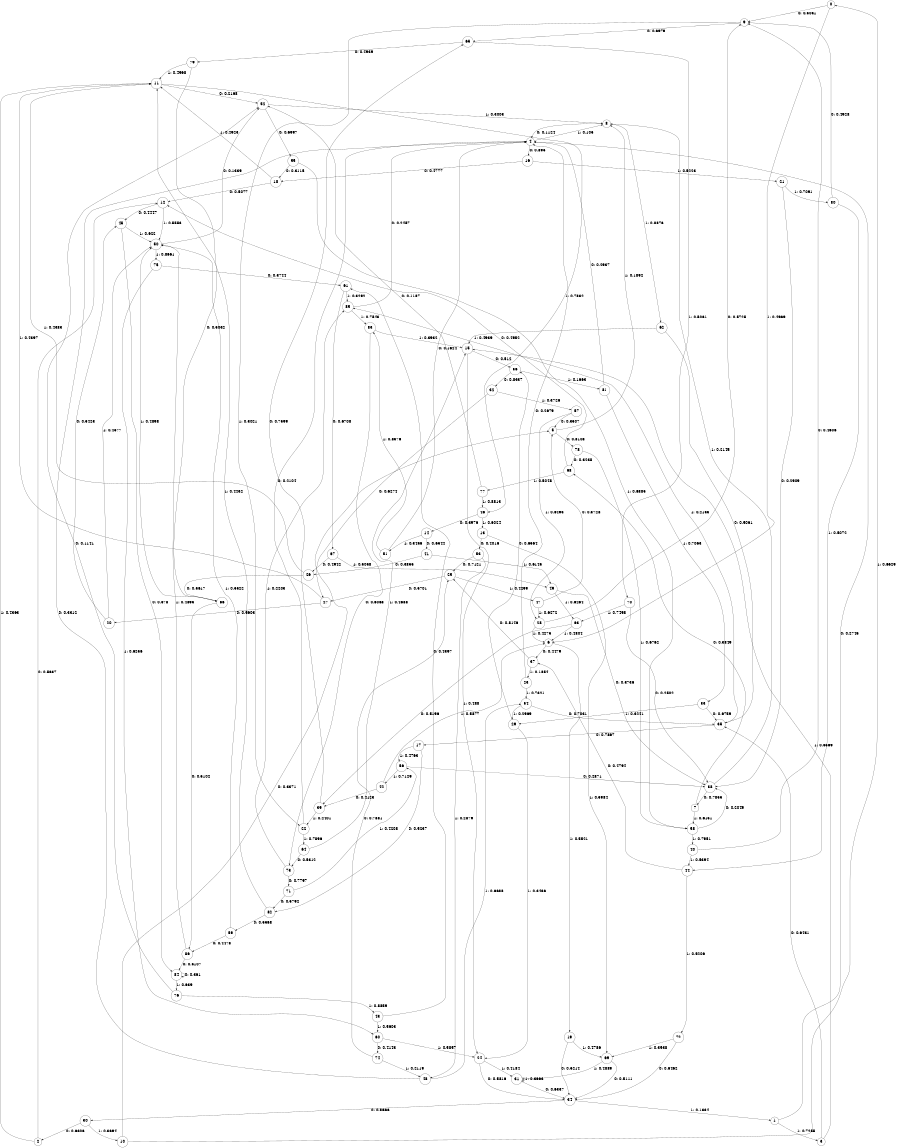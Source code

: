 digraph "ch20randomL8" {
size = "6,8.5";
ratio = "fill";
node [shape = circle];
node [fontsize = 24];
edge [fontsize = 24];
0 -> 9 [label = "0: 0.5031   "];
0 -> 6 [label = "1: 0.4969   "];
1 -> 4 [label = "0: 0.2745   "];
1 -> 3 [label = "1: 0.7255   "];
2 -> 12 [label = "0: 0.5637   "];
2 -> 11 [label = "1: 0.4363   "];
3 -> 35 [label = "0: 0.6431   "];
3 -> 15 [label = "1: 0.3569   "];
4 -> 16 [label = "0: 0.895    "];
4 -> 8 [label = "1: 0.105    "];
5 -> 78 [label = "0: 0.8108   "];
5 -> 8 [label = "1: 0.1892   "];
6 -> 37 [label = "0: 0.4479   "];
6 -> 19 [label = "1: 0.5521   "];
7 -> 68 [label = "0: 0.3849   "];
7 -> 58 [label = "1: 0.6151   "];
8 -> 4 [label = "0: 0.1124   "];
8 -> 62 [label = "1: 0.8876   "];
9 -> 65 [label = "0: 0.6979   "];
9 -> 22 [label = "1: 0.3021   "];
10 -> 5 [label = "0: 0.3371   "];
10 -> 0 [label = "1: 0.6629   "];
11 -> 52 [label = "0: 0.2168   "];
11 -> 46 [label = "1: 0.7832   "];
12 -> 45 [label = "0: 0.4447   "];
12 -> 50 [label = "1: 0.5553   "];
13 -> 53 [label = "0: 0.4016   "];
13 -> 69 [label = "1: 0.5984   "];
14 -> 41 [label = "0: 0.6544   "];
14 -> 51 [label = "1: 0.3456   "];
15 -> 36 [label = "0: 0.512    "];
15 -> 24 [label = "1: 0.488    "];
16 -> 18 [label = "0: 0.4777   "];
16 -> 21 [label = "1: 0.5223   "];
17 -> 82 [label = "0: 0.5237   "];
17 -> 56 [label = "1: 0.4763   "];
18 -> 12 [label = "0: 0.5077   "];
18 -> 11 [label = "1: 0.4923   "];
19 -> 34 [label = "0: 0.5214   "];
19 -> 69 [label = "1: 0.4786   "];
20 -> 45 [label = "0: 0.5423   "];
20 -> 50 [label = "1: 0.4577   "];
21 -> 38 [label = "0: 0.2909   "];
21 -> 80 [label = "1: 0.7091   "];
22 -> 4 [label = "0: 0.2104   "];
22 -> 64 [label = "1: 0.7896   "];
23 -> 4 [label = "0: 0.2679   "];
23 -> 54 [label = "1: 0.7321   "];
24 -> 34 [label = "0: 0.5816   "];
24 -> 31 [label = "1: 0.4184   "];
25 -> 27 [label = "0: 0.5701   "];
25 -> 47 [label = "1: 0.4299   "];
26 -> 66 [label = "0: 0.5617   "];
26 -> 11 [label = "1: 0.4383   "];
27 -> 20 [label = "0: 0.5603   "];
27 -> 11 [label = "1: 0.4397   "];
28 -> 9 [label = "0: 0.5725   "];
28 -> 6 [label = "1: 0.4275   "];
29 -> 36 [label = "0: 0.6564   "];
29 -> 24 [label = "1: 0.3436   "];
30 -> 2 [label = "0: 0.6306   "];
30 -> 10 [label = "1: 0.3694   "];
31 -> 34 [label = "0: 0.6337   "];
31 -> 31 [label = "1: 0.3663   "];
32 -> 27 [label = "0: 0.6274   "];
32 -> 57 [label = "1: 0.3726   "];
33 -> 35 [label = "0: 0.6759   "];
33 -> 29 [label = "1: 0.3241   "];
34 -> 30 [label = "0: 0.8666   "];
34 -> 1 [label = "1: 0.1334   "];
35 -> 17 [label = "0: 0.7867   "];
35 -> 85 [label = "1: 0.2133   "];
36 -> 32 [label = "0: 0.8337   "];
36 -> 81 [label = "1: 0.1663   "];
37 -> 25 [label = "0: 0.8146   "];
37 -> 23 [label = "1: 0.1854   "];
38 -> 7 [label = "0: 0.7855   "];
38 -> 8 [label = "1: 0.2145   "];
39 -> 65 [label = "0: 0.7599   "];
39 -> 22 [label = "1: 0.2401   "];
40 -> 9 [label = "0: 0.4606   "];
40 -> 44 [label = "1: 0.5394   "];
41 -> 26 [label = "0: 0.3855   "];
41 -> 49 [label = "1: 0.6145   "];
42 -> 39 [label = "0: 0.4123   "];
42 -> 6 [label = "1: 0.5877   "];
43 -> 61 [label = "0: 0.4397   "];
43 -> 60 [label = "1: 0.5603   "];
44 -> 37 [label = "0: 0.4794   "];
44 -> 72 [label = "1: 0.5206   "];
45 -> 84 [label = "0: 0.378    "];
45 -> 50 [label = "1: 0.622    "];
46 -> 14 [label = "0: 0.3976   "];
46 -> 13 [label = "1: 0.6024   "];
47 -> 5 [label = "0: 0.3728   "];
47 -> 28 [label = "1: 0.6272   "];
48 -> 4 [label = "0: 0.3312   "];
48 -> 54 [label = "1: 0.6688   "];
49 -> 38 [label = "0: 0.3736   "];
49 -> 63 [label = "1: 0.6264   "];
50 -> 52 [label = "0: 0.1339   "];
50 -> 75 [label = "1: 0.8661   "];
51 -> 4 [label = "0: 0.1624   "];
51 -> 83 [label = "1: 0.8376   "];
52 -> 55 [label = "0: 0.6997   "];
52 -> 8 [label = "1: 0.3003   "];
53 -> 25 [label = "0: 0.7121   "];
53 -> 48 [label = "1: 0.2879   "];
54 -> 35 [label = "0: 0.7031   "];
54 -> 29 [label = "1: 0.2969   "];
55 -> 18 [label = "0: 0.3115   "];
55 -> 58 [label = "1: 0.6885   "];
56 -> 38 [label = "0: 0.2871   "];
56 -> 42 [label = "1: 0.7129   "];
57 -> 5 [label = "0: 0.3507   "];
57 -> 28 [label = "1: 0.6493   "];
58 -> 38 [label = "0: 0.2049   "];
58 -> 40 [label = "1: 0.7951   "];
59 -> 86 [label = "0: 0.4478   "];
59 -> 50 [label = "1: 0.5522   "];
60 -> 74 [label = "0: 0.4143   "];
60 -> 24 [label = "1: 0.5857   "];
61 -> 67 [label = "0: 0.6708   "];
61 -> 85 [label = "1: 0.3292   "];
62 -> 35 [label = "0: 0.5061   "];
62 -> 15 [label = "1: 0.4939   "];
63 -> 39 [label = "0: 0.5196   "];
63 -> 6 [label = "1: 0.4804   "];
64 -> 73 [label = "0: 0.5312   "];
64 -> 15 [label = "1: 0.4688   "];
65 -> 79 [label = "0: 0.4939   "];
65 -> 70 [label = "1: 0.5061   "];
66 -> 86 [label = "0: 0.5102   "];
66 -> 50 [label = "1: 0.4898   "];
67 -> 26 [label = "0: 0.4942   "];
67 -> 49 [label = "1: 0.5058   "];
68 -> 12 [label = "0: 0.4952   "];
68 -> 77 [label = "1: 0.5048   "];
69 -> 34 [label = "0: 0.5111   "];
69 -> 31 [label = "1: 0.4889   "];
70 -> 38 [label = "0: 0.2502   "];
70 -> 63 [label = "1: 0.7498   "];
71 -> 82 [label = "0: 0.5792   "];
71 -> 56 [label = "1: 0.4208   "];
72 -> 34 [label = "0: 0.6462   "];
72 -> 69 [label = "1: 0.3538   "];
73 -> 71 [label = "0: 0.7797   "];
73 -> 85 [label = "1: 0.2203   "];
74 -> 25 [label = "0: 0.7881   "];
74 -> 48 [label = "1: 0.2119   "];
75 -> 61 [label = "0: 0.3744   "];
75 -> 60 [label = "1: 0.6256   "];
76 -> 52 [label = "0: 0.1141   "];
76 -> 43 [label = "1: 0.8859   "];
77 -> 52 [label = "0: 0.1187   "];
77 -> 46 [label = "1: 0.8813   "];
78 -> 68 [label = "0: 0.3238   "];
78 -> 58 [label = "1: 0.6762   "];
79 -> 66 [label = "0: 0.5032   "];
79 -> 11 [label = "1: 0.4968   "];
80 -> 9 [label = "0: 0.4928   "];
80 -> 44 [label = "1: 0.5072   "];
81 -> 4 [label = "0: 0.2937   "];
81 -> 33 [label = "1: 0.7063   "];
82 -> 59 [label = "0: 0.5568   "];
82 -> 11 [label = "1: 0.4432   "];
83 -> 73 [label = "0: 0.6068   "];
83 -> 15 [label = "1: 0.3932   "];
84 -> 84 [label = "0: 0.361    "];
84 -> 76 [label = "1: 0.639    "];
85 -> 4 [label = "0: 0.2457   "];
85 -> 83 [label = "1: 0.7543   "];
86 -> 84 [label = "0: 0.5107   "];
86 -> 50 [label = "1: 0.4893   "];
}